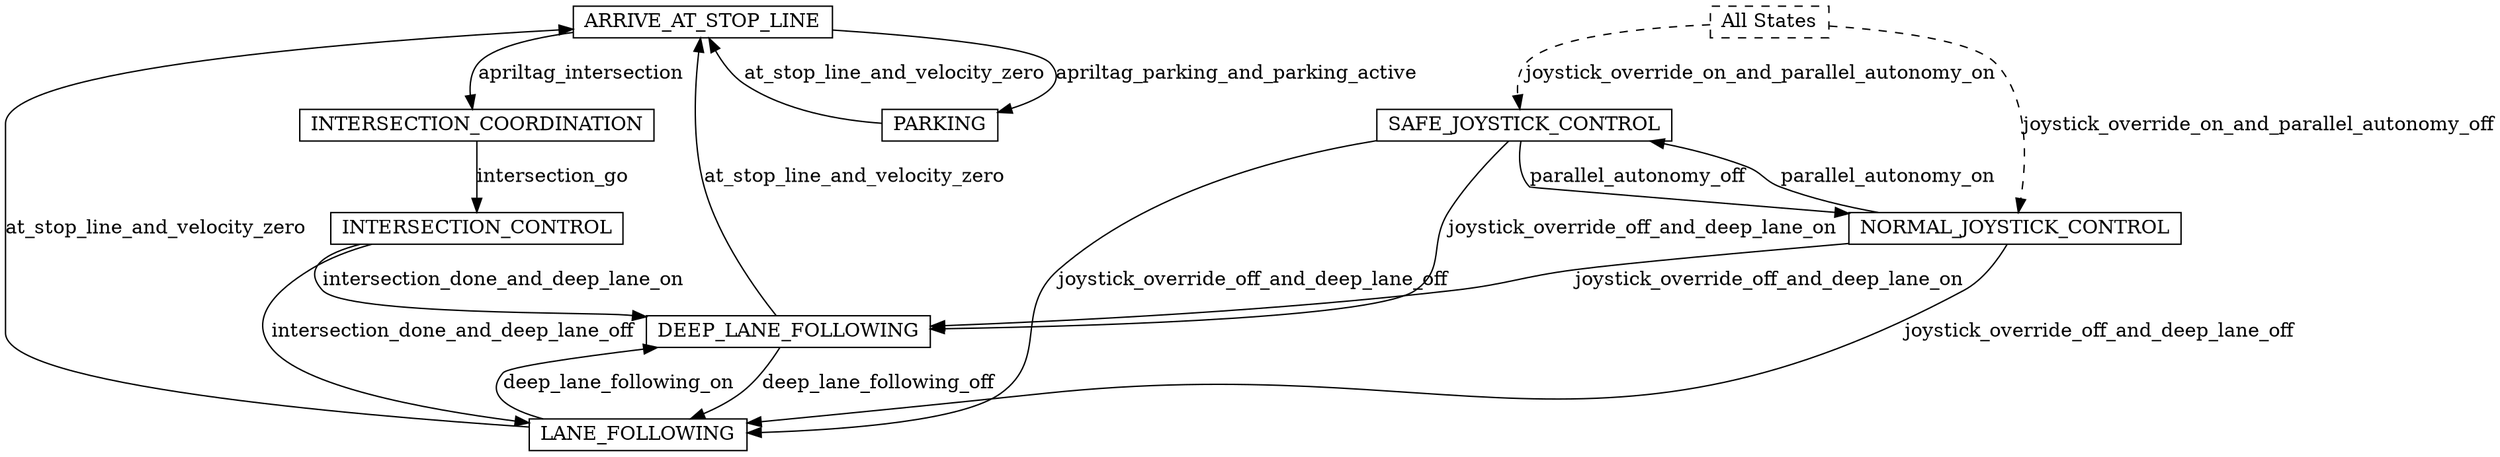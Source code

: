 // default.yaml
digraph {
	node [height=.1 shape=record]
	ARRIVE_AT_STOP_LINE [label=ARRIVE_AT_STOP_LINE color=black fontcolor=black]
	INTERSECTION_CONTROL [label=INTERSECTION_CONTROL color=black fontcolor=black]
	INTERSECTION_COORDINATION [label=INTERSECTION_COORDINATION color=black fontcolor=black]
	DEEP_LANE_FOLLOWING [label=DEEP_LANE_FOLLOWING]
	PARKING [label=PARKING color=black fontcolor=black]
	SAFE_JOYSTICK_CONTROL [label=SAFE_JOYSTICK_CONTROL color=black fontcolor=black]
	NORMAL_JOYSTICK_CONTROL [label=NORMAL_JOYSTICK_CONTROL color=black fontcolor=black]
	LANE_FOLLOWING [label=LANE_FOLLOWING color=black fontcolor=black]
	ARRIVE_AT_STOP_LINE -> PARKING [label=apriltag_parking_and_parking_active color=black fontcolor=black]
	ARRIVE_AT_STOP_LINE -> INTERSECTION_COORDINATION [label=apriltag_intersection color=black fontcolor=black]
	INTERSECTION_CONTROL -> DEEP_LANE_FOLLOWING [label=intersection_done_and_deep_lane_on color=black fontcolor=black]
	INTERSECTION_CONTROL -> LANE_FOLLOWING [label=intersection_done_and_deep_lane_off color=black fontcolor=black]
	INTERSECTION_COORDINATION -> INTERSECTION_CONTROL [label=intersection_go color=black fontcolor=black]
	DEEP_LANE_FOLLOWING -> ARRIVE_AT_STOP_LINE [label=at_stop_line_and_velocity_zero color=black fontcolor=black]
	DEEP_LANE_FOLLOWING -> LANE_FOLLOWING [label=deep_lane_following_off color=black fontcolor=black]
	PARKING -> ARRIVE_AT_STOP_LINE [label=at_stop_line_and_velocity_zero color=black fontcolor=black]
	SAFE_JOYSTICK_CONTROL -> DEEP_LANE_FOLLOWING [label=joystick_override_off_and_deep_lane_on color=black fontcolor=black]
	SAFE_JOYSTICK_CONTROL -> NORMAL_JOYSTICK_CONTROL [label=parallel_autonomy_off color=black fontcolor=black]
	SAFE_JOYSTICK_CONTROL -> LANE_FOLLOWING [label=joystick_override_off_and_deep_lane_off color=black fontcolor=black]
	NORMAL_JOYSTICK_CONTROL -> DEEP_LANE_FOLLOWING [label=joystick_override_off_and_deep_lane_on color=black fontcolor=black]
	NORMAL_JOYSTICK_CONTROL -> LANE_FOLLOWING [label=joystick_override_off_and_deep_lane_off color=black fontcolor=black]
	NORMAL_JOYSTICK_CONTROL -> SAFE_JOYSTICK_CONTROL [label=parallel_autonomy_on color=black fontcolor=black]
	LANE_FOLLOWING -> ARRIVE_AT_STOP_LINE [label=at_stop_line_and_velocity_zero color=black fontcolor=black]
	LANE_FOLLOWING -> DEEP_LANE_FOLLOWING [label=deep_lane_following_on color=black fontcolor=black]
	ALL_STATES [label="All States" style=dashed]
	ALL_STATES -> NORMAL_JOYSTICK_CONTROL [label=joystick_override_on_and_parallel_autonomy_off concentrate=false style=dashed]
	ALL_STATES -> SAFE_JOYSTICK_CONTROL [label=joystick_override_on_and_parallel_autonomy_on concentrate=false style=dashed]
}